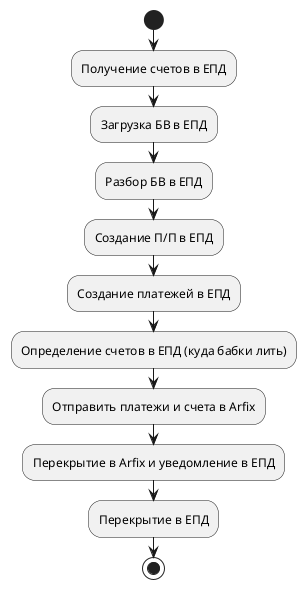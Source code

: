 @startuml
'https://plantuml.com/activity-diagram-beta

start
:Получение счетов в ЕПД;
:Загрузка БВ в ЕПД;
:Разбор БВ в ЕПД;
:Создание П/П в ЕПД;
:Создание платежей в ЕПД;
:Определение счетов в ЕПД (куда бабки лить);
:Отправить платежи и счета в Arfix;
:Перекрытие в Arfix и уведомление в ЕПД;
:Перекрытие в ЕПД;
stop

@enduml
